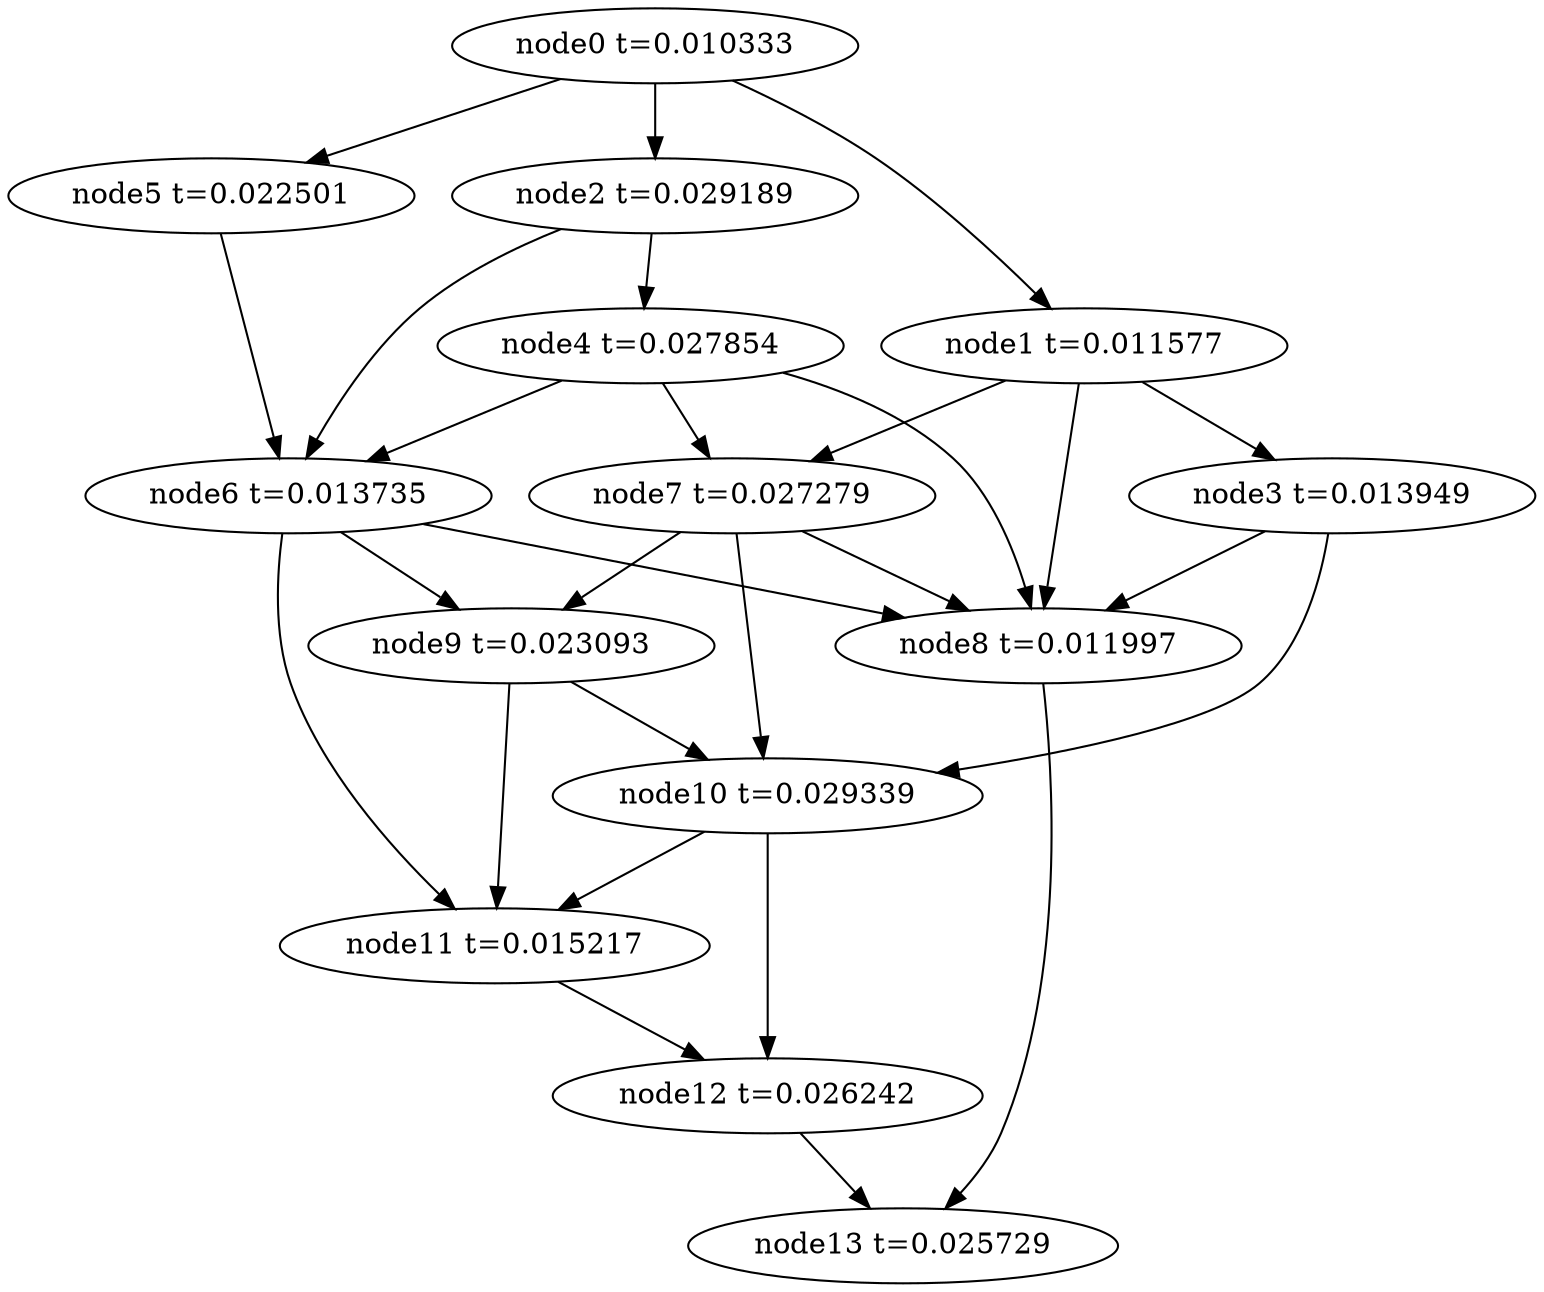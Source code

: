digraph g{
	node13[label="node13 t=0.025729"]
	node12 -> node13
	node12[label="node12 t=0.026242"];
	node11 -> node12
	node11[label="node11 t=0.015217"];
	node10 -> node12
	node10 -> node11
	node10[label="node10 t=0.029339"];
	node9 -> node11
	node9 -> node10
	node9[label="node9 t=0.023093"];
	node8 -> node13
	node8[label="node8 t=0.011997"];
	node7 -> node10
	node7 -> node9
	node7 -> node8
	node7[label="node7 t=0.027279"];
	node6 -> node11
	node6 -> node9
	node6 -> node8
	node6[label="node6 t=0.013735"];
	node5 -> node6
	node5[label="node5 t=0.022501"];
	node4 -> node8
	node4 -> node7
	node4 -> node6
	node4[label="node4 t=0.027854"];
	node3 -> node10
	node3 -> node8
	node3[label="node3 t=0.013949"];
	node2 -> node6
	node2 -> node4
	node2[label="node2 t=0.029189"];
	node1 -> node8
	node1 -> node7
	node1 -> node3
	node1[label="node1 t=0.011577"];
	node0 -> node5
	node0 -> node2
	node0 -> node1
	node0[label="node0 t=0.010333"];
}
